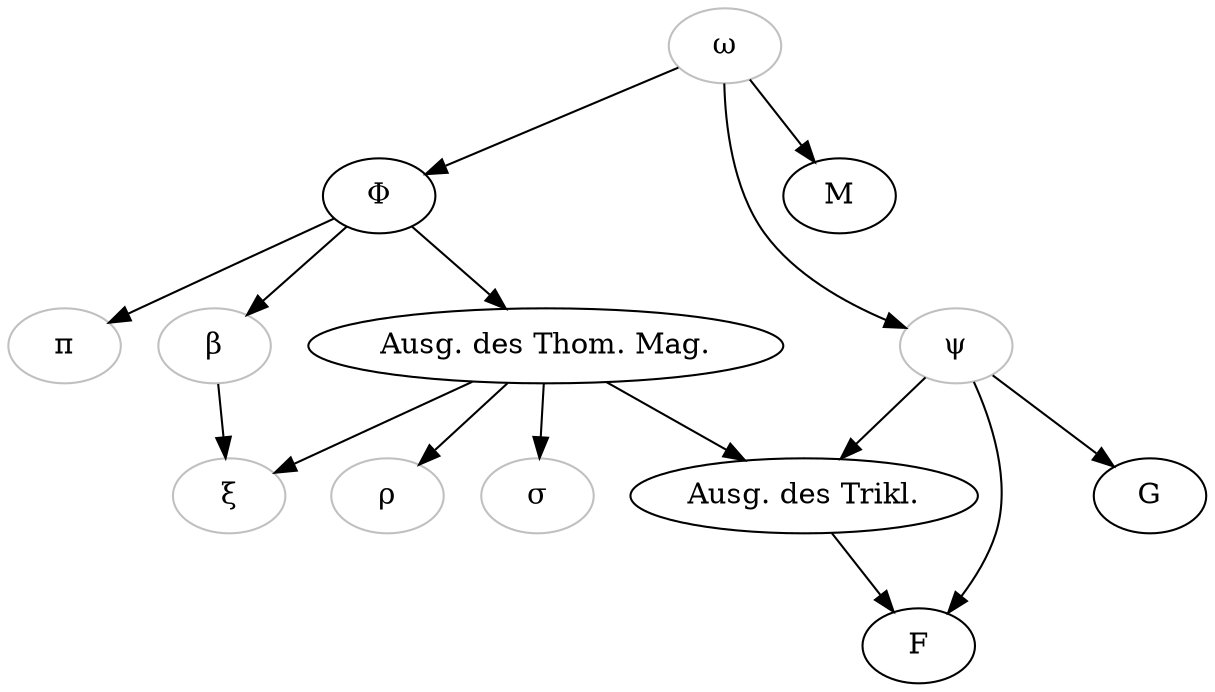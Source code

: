 digraph {
archetyp[color="grey", label="ω"];
phi [label="Φ"]; 
pi[color="grey", label="π"]; 
beta [color="grey", label="β"]; 
xi [color="grey", label="ξ"]; 
rho [color="grey", label="ρ"]; 
sigma [color="grey", label="σ"]; 
psi [color="grey", label="ψ"]; 
ThomMag [label="Ausg. des Thom. Mag."]; 
Trikl [label="Ausg. des Trikl."]; 
archetyp -> M; 
archetyp -> phi; 
phi -> pi; 
phi -> beta; 
phi -> ThomMag; 
beta -> xi; 
ThomMag -> xi; 
ThomMag -> rho; 
ThomMag -> sigma; 
archetyp -> psi; 
psi -> Trikl; 
ThomMag -> Trikl; 
Trikl -> F; 
psi -> F; 
psi -> G; 
}
